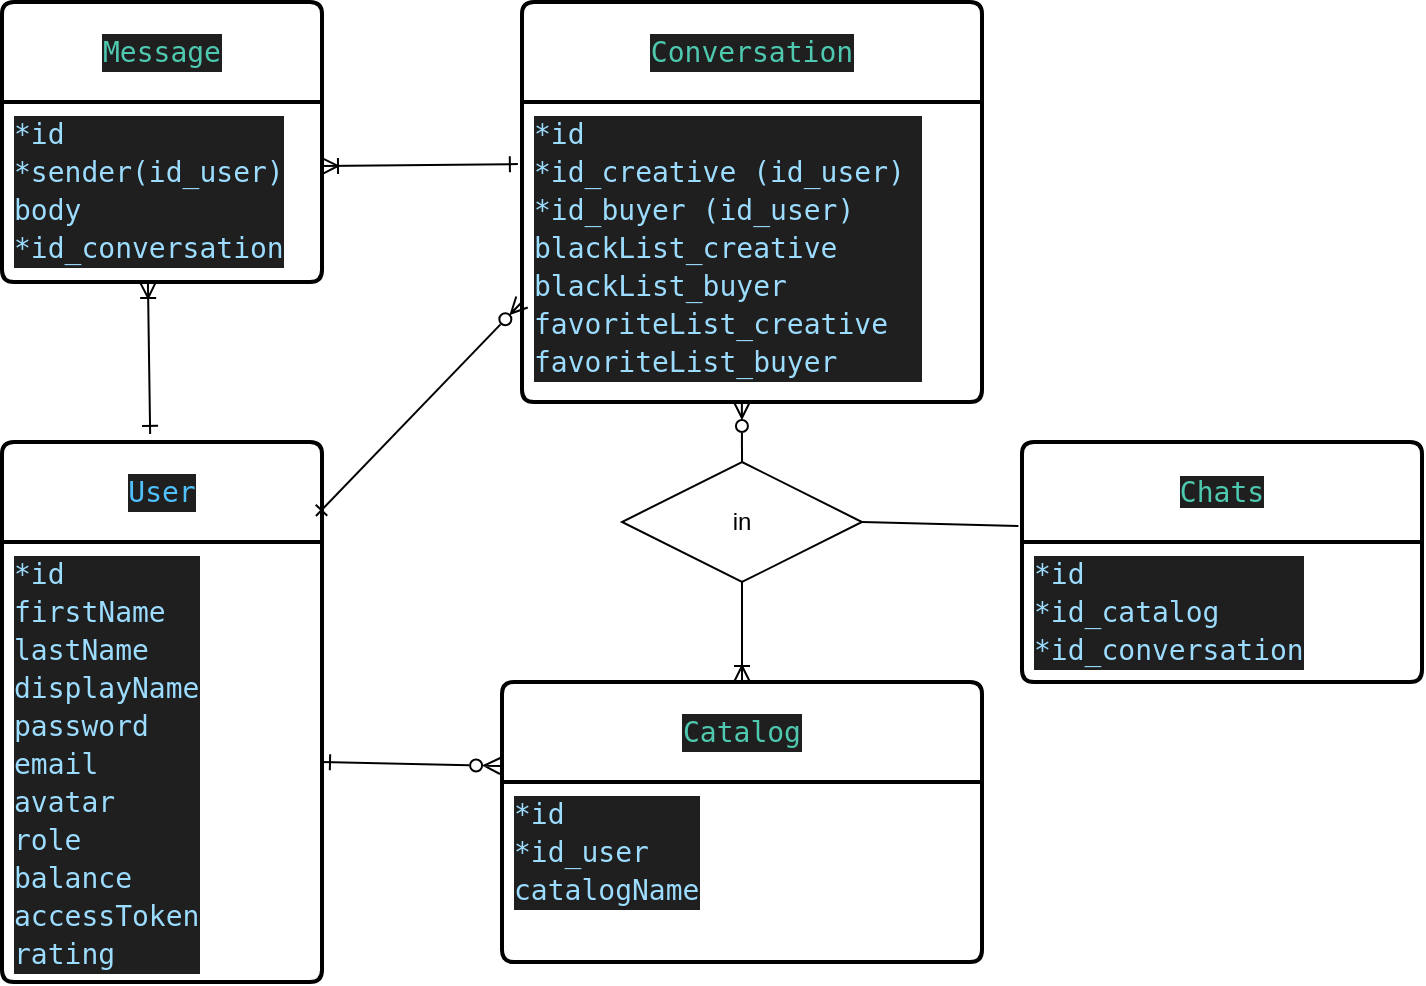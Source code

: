 <mxfile>
    <diagram id="aURCIgeWNbBNqDlR2eLN" name="Page-1">
        <mxGraphModel dx="1607" dy="1827" grid="1" gridSize="10" guides="1" tooltips="1" connect="1" arrows="1" fold="1" page="1" pageScale="1" pageWidth="827" pageHeight="1169" math="0" shadow="0">
            <root>
                <mxCell id="0"/>
                <mxCell id="1" parent="0"/>
                <mxCell id="2" value="&lt;div style=&quot;color: rgb(204, 204, 204); background-color: rgb(31, 31, 31); font-family: &amp;quot;Droid Sans Mono&amp;quot;, &amp;quot;monospace&amp;quot;, monospace; line-height: 19px; white-space: pre;&quot;&gt;&lt;span style=&quot;color: #4ec9b0;&quot;&gt;Message&lt;/span&gt;&lt;/div&gt;" style="swimlane;childLayout=stackLayout;horizontal=1;startSize=50;horizontalStack=0;rounded=1;fontSize=14;fontStyle=0;strokeWidth=2;resizeParent=0;resizeLast=1;shadow=0;dashed=0;align=center;arcSize=4;whiteSpace=wrap;html=1;" parent="1" vertex="1">
                    <mxGeometry x="-30" y="-40" width="160" height="140" as="geometry"/>
                </mxCell>
                <mxCell id="3" value="&lt;div style=&quot;color: rgb(204, 204, 204); background-color: rgb(31, 31, 31); font-family: &amp;quot;Droid Sans Mono&amp;quot;, &amp;quot;monospace&amp;quot;, monospace; font-size: 14px; line-height: 19px; white-space-collapse: preserve;&quot;&gt;&lt;span style=&quot;color: #9cdcfe;&quot;&gt;*id&lt;/span&gt;&lt;/div&gt;&lt;div style=&quot;color: rgb(204, 204, 204); background-color: rgb(31, 31, 31); font-family: &amp;quot;Droid Sans Mono&amp;quot;, &amp;quot;monospace&amp;quot;, monospace; font-size: 14px; line-height: 19px; white-space-collapse: preserve;&quot;&gt;&lt;span style=&quot;color: #9cdcfe;&quot;&gt;*sender(id_user)&lt;/span&gt;&lt;/div&gt;&lt;div style=&quot;color: rgb(204, 204, 204); background-color: rgb(31, 31, 31); font-family: &amp;quot;Droid Sans Mono&amp;quot;, &amp;quot;monospace&amp;quot;, monospace; font-size: 14px; line-height: 19px; white-space-collapse: preserve;&quot;&gt;&lt;span style=&quot;color: #9cdcfe;&quot;&gt;body&lt;/span&gt;&lt;/div&gt;&lt;div style=&quot;color: rgb(204, 204, 204); background-color: rgb(31, 31, 31); font-family: &amp;quot;Droid Sans Mono&amp;quot;, &amp;quot;monospace&amp;quot;, monospace; font-size: 14px; line-height: 19px; white-space-collapse: preserve;&quot;&gt;&lt;span style=&quot;color: #9cdcfe;&quot;&gt;*id_conversation&lt;/span&gt;&lt;/div&gt;" style="align=left;strokeColor=none;fillColor=none;spacingLeft=4;fontSize=12;verticalAlign=top;resizable=0;rotatable=0;part=1;html=1;" parent="2" vertex="1">
                    <mxGeometry y="50" width="160" height="90" as="geometry"/>
                </mxCell>
                <mxCell id="4" value="&lt;div style=&quot;color: rgb(204, 204, 204); background-color: rgb(31, 31, 31); font-family: &amp;quot;Droid Sans Mono&amp;quot;, &amp;quot;monospace&amp;quot;, monospace; line-height: 19px; white-space: pre;&quot;&gt;&lt;span style=&quot;color: #4fc1ff;&quot;&gt;User&lt;/span&gt;&lt;/div&gt;" style="swimlane;childLayout=stackLayout;horizontal=1;startSize=50;horizontalStack=0;rounded=1;fontSize=14;fontStyle=0;strokeWidth=2;resizeParent=0;resizeLast=1;shadow=0;dashed=0;align=center;arcSize=4;whiteSpace=wrap;html=1;" parent="1" vertex="1">
                    <mxGeometry x="-30" y="180" width="160" height="270" as="geometry"/>
                </mxCell>
                <mxCell id="5" value="&lt;div style=&quot;color: rgb(204, 204, 204); background-color: rgb(31, 31, 31); font-family: &amp;quot;Droid Sans Mono&amp;quot;, &amp;quot;monospace&amp;quot;, monospace; font-size: 14px; line-height: 19px; white-space-collapse: preserve;&quot;&gt;&lt;span style=&quot;color: #9cdcfe;&quot;&gt;*id&lt;/span&gt;&lt;/div&gt;&lt;div style=&quot;color: rgb(204, 204, 204); background-color: rgb(31, 31, 31); font-family: &amp;quot;Droid Sans Mono&amp;quot;, &amp;quot;monospace&amp;quot;, monospace; font-size: 14px; line-height: 19px; white-space-collapse: preserve;&quot;&gt;&lt;div style=&quot;color: rgb(204, 204, 204); line-height: 19px;&quot;&gt;&lt;span style=&quot;color: #9cdcfe;&quot;&gt;firstName&lt;/span&gt;&lt;/div&gt;&lt;div style=&quot;color: rgb(204, 204, 204); line-height: 19px;&quot;&gt;&lt;div style=&quot;color: rgb(204, 204, 204); line-height: 19px;&quot;&gt;&lt;span style=&quot;color: #9cdcfe;&quot;&gt;lastName&lt;/span&gt;&lt;/div&gt;&lt;div style=&quot;color: rgb(204, 204, 204); line-height: 19px;&quot;&gt;&lt;div style=&quot;color: rgb(204, 204, 204); line-height: 19px;&quot;&gt;&lt;span style=&quot;color: #9cdcfe;&quot;&gt;displayName&lt;/span&gt;&lt;/div&gt;&lt;div style=&quot;color: rgb(204, 204, 204); line-height: 19px;&quot;&gt;&lt;div style=&quot;color: rgb(204, 204, 204); line-height: 19px;&quot;&gt;&lt;span style=&quot;color: #9cdcfe;&quot;&gt;password&lt;/span&gt;&lt;/div&gt;&lt;div style=&quot;color: rgb(204, 204, 204); line-height: 19px;&quot;&gt;&lt;div style=&quot;color: rgb(204, 204, 204); line-height: 19px;&quot;&gt;&lt;span style=&quot;color: #9cdcfe;&quot;&gt;email&lt;/span&gt;&lt;/div&gt;&lt;div style=&quot;color: rgb(204, 204, 204); line-height: 19px;&quot;&gt;&lt;div style=&quot;color: rgb(204, 204, 204); line-height: 19px;&quot;&gt;&lt;span style=&quot;color: #9cdcfe;&quot;&gt;avatar&lt;/span&gt;&lt;/div&gt;&lt;div style=&quot;color: rgb(204, 204, 204); line-height: 19px;&quot;&gt;&lt;div style=&quot;color: rgb(204, 204, 204); line-height: 19px;&quot;&gt;&lt;span style=&quot;color: #9cdcfe;&quot;&gt;role&lt;/span&gt;&lt;/div&gt;&lt;div style=&quot;color: rgb(204, 204, 204); line-height: 19px;&quot;&gt;&lt;div style=&quot;color: rgb(204, 204, 204); line-height: 19px;&quot;&gt;&lt;span style=&quot;color: #9cdcfe;&quot;&gt;balance&lt;/span&gt;&lt;/div&gt;&lt;div style=&quot;color: rgb(204, 204, 204); line-height: 19px;&quot;&gt;&lt;div style=&quot;color: rgb(204, 204, 204); line-height: 19px;&quot;&gt;&lt;span style=&quot;color: #9cdcfe;&quot;&gt;accessToken&lt;/span&gt;&lt;/div&gt;&lt;div style=&quot;color: rgb(204, 204, 204); line-height: 19px;&quot;&gt;&lt;span style=&quot;color: #9cdcfe;&quot;&gt;rating&lt;/span&gt;&lt;/div&gt;&lt;/div&gt;&lt;/div&gt;&lt;/div&gt;&lt;/div&gt;&lt;/div&gt;&lt;/div&gt;&lt;/div&gt;&lt;/div&gt;&lt;/div&gt;" style="align=left;strokeColor=none;fillColor=none;spacingLeft=4;fontSize=12;verticalAlign=top;resizable=0;rotatable=0;part=1;html=1;" parent="4" vertex="1">
                    <mxGeometry y="50" width="160" height="220" as="geometry"/>
                </mxCell>
                <mxCell id="6" value="&lt;div style=&quot;color: rgb(204, 204, 204); background-color: rgb(31, 31, 31); font-family: &amp;quot;Droid Sans Mono&amp;quot;, &amp;quot;monospace&amp;quot;, monospace; line-height: 19px; white-space: pre;&quot;&gt;&lt;span style=&quot;color: #4ec9b0;&quot;&gt;Conversation&lt;/span&gt;&lt;/div&gt;" style="swimlane;childLayout=stackLayout;horizontal=1;startSize=50;horizontalStack=0;rounded=1;fontSize=14;fontStyle=0;strokeWidth=2;resizeParent=0;resizeLast=1;shadow=0;dashed=0;align=center;arcSize=4;whiteSpace=wrap;html=1;" parent="1" vertex="1">
                    <mxGeometry x="230" y="-40" width="230" height="200" as="geometry"/>
                </mxCell>
                <mxCell id="7" value="&lt;div style=&quot;background-color: rgb(31, 31, 31); font-family: &amp;quot;Droid Sans Mono&amp;quot;, &amp;quot;monospace&amp;quot;, monospace; font-size: 14px; line-height: 19px; white-space-collapse: preserve; color: rgb(204, 204, 204);&quot;&gt;&lt;font color=&quot;#9cdcfe&quot;&gt;*id&lt;/font&gt;&lt;/div&gt;&lt;div style=&quot;background-color: rgb(31, 31, 31); font-family: &amp;quot;Droid Sans Mono&amp;quot;, &amp;quot;monospace&amp;quot;, monospace; font-size: 14px; line-height: 19px; white-space-collapse: preserve; color: rgb(204, 204, 204);&quot;&gt;&lt;font color=&quot;#9cdcfe&quot;&gt;*id_creative &lt;/font&gt;&lt;span style=&quot;color: rgb(156, 220, 254);&quot;&gt;(id_user)&lt;/span&gt;&lt;span style=&quot;color: rgb(156, 220, 254);&quot;&gt; &lt;/span&gt;&lt;/div&gt;&lt;div style=&quot;background-color: rgb(31, 31, 31); font-family: &amp;quot;Droid Sans Mono&amp;quot;, &amp;quot;monospace&amp;quot;, monospace; font-size: 14px; line-height: 19px; white-space-collapse: preserve; color: rgb(204, 204, 204);&quot;&gt;&lt;span style=&quot;color: rgb(156, 220, 254);&quot;&gt;*id_buyer &lt;/span&gt;&lt;span style=&quot;color: rgb(156, 220, 254);&quot;&gt;(id_user)&lt;/span&gt;&lt;br&gt;&lt;/div&gt;&lt;div style=&quot;background-color: rgb(31, 31, 31); font-family: &amp;quot;Droid Sans Mono&amp;quot;, &amp;quot;monospace&amp;quot;, monospace; font-size: 14px; line-height: 19px; white-space-collapse: preserve; color: rgb(204, 204, 204);&quot;&gt;&lt;span style=&quot;color: rgb(156, 220, 254);&quot;&gt;blackList_creative&lt;br&gt;&lt;/span&gt;&lt;/div&gt;&lt;div style=&quot;background-color: rgb(31, 31, 31); font-family: &amp;quot;Droid Sans Mono&amp;quot;, &amp;quot;monospace&amp;quot;, monospace; font-size: 14px; line-height: 19px; white-space-collapse: preserve; color: rgb(204, 204, 204);&quot;&gt;&lt;span style=&quot;color: rgb(156, 220, 254);&quot;&gt;blackList_buyer&lt;br&gt;&lt;/span&gt;&lt;/div&gt;&lt;div style=&quot;background-color: rgb(31, 31, 31); font-family: &amp;quot;Droid Sans Mono&amp;quot;, &amp;quot;monospace&amp;quot;, monospace; font-size: 14px; line-height: 19px; white-space-collapse: preserve; color: rgb(204, 204, 204);&quot;&gt;&lt;span style=&quot;color: rgb(156, 220, 254);&quot;&gt;favoriteList_creative&lt;br&gt;&lt;/span&gt;&lt;/div&gt;&lt;div style=&quot;background-color: rgb(31, 31, 31); font-family: &amp;quot;Droid Sans Mono&amp;quot;, &amp;quot;monospace&amp;quot;, monospace; font-size: 14px; line-height: 19px; white-space-collapse: preserve; color: rgb(204, 204, 204);&quot;&gt;&lt;span style=&quot;color: rgb(156, 220, 254);&quot;&gt;favoriteList_buyer&lt;/span&gt;&lt;/div&gt;" style="align=left;strokeColor=none;fillColor=none;spacingLeft=4;fontSize=12;verticalAlign=top;resizable=0;rotatable=0;part=1;html=1;" parent="6" vertex="1">
                    <mxGeometry y="50" width="230" height="150" as="geometry"/>
                </mxCell>
                <mxCell id="8" value="&lt;div style=&quot;color: rgb(204, 204, 204); background-color: rgb(31, 31, 31); font-family: &amp;quot;Droid Sans Mono&amp;quot;, &amp;quot;monospace&amp;quot;, monospace; line-height: 19px; white-space: pre;&quot;&gt;&lt;span style=&quot;color: #4ec9b0;&quot;&gt;Catalog&lt;/span&gt;&lt;/div&gt;" style="swimlane;childLayout=stackLayout;horizontal=1;startSize=50;horizontalStack=0;rounded=1;fontSize=14;fontStyle=0;strokeWidth=2;resizeParent=0;resizeLast=1;shadow=0;dashed=0;align=center;arcSize=4;whiteSpace=wrap;html=1;" parent="1" vertex="1">
                    <mxGeometry x="220" y="300" width="240" height="140" as="geometry"/>
                </mxCell>
                <mxCell id="9" value="&lt;div style=&quot;color: rgb(204, 204, 204); background-color: rgb(31, 31, 31); font-family: &amp;quot;Droid Sans Mono&amp;quot;, &amp;quot;monospace&amp;quot;, monospace; font-size: 14px; line-height: 19px; white-space-collapse: preserve;&quot;&gt;&lt;span style=&quot;color: #9cdcfe;&quot;&gt;*id&lt;/span&gt;&lt;/div&gt;&lt;div style=&quot;color: rgb(204, 204, 204); background-color: rgb(31, 31, 31); font-family: &amp;quot;Droid Sans Mono&amp;quot;, &amp;quot;monospace&amp;quot;, monospace; font-size: 14px; line-height: 19px; white-space-collapse: preserve;&quot;&gt;&lt;span style=&quot;color: #9cdcfe;&quot;&gt;*id_user&lt;/span&gt;&lt;/div&gt;&lt;div style=&quot;color: rgb(204, 204, 204); background-color: rgb(31, 31, 31); font-family: &amp;quot;Droid Sans Mono&amp;quot;, &amp;quot;monospace&amp;quot;, monospace; font-size: 14px; line-height: 19px; white-space-collapse: preserve;&quot;&gt;&lt;span style=&quot;color: #9cdcfe;&quot;&gt;catalogName&lt;/span&gt;&lt;/div&gt;" style="align=left;strokeColor=none;fillColor=none;spacingLeft=4;fontSize=12;verticalAlign=top;resizable=0;rotatable=0;part=1;html=1;" parent="8" vertex="1">
                    <mxGeometry y="50" width="240" height="90" as="geometry"/>
                </mxCell>
                <mxCell id="13" value="" style="endArrow=ERone;html=1;rounded=0;exitX=-0.004;exitY=0.3;exitDx=0;exitDy=0;endFill=0;startArrow=ERzeroToMany;startFill=0;entryX=1;entryY=0.5;entryDx=0;entryDy=0;exitPerimeter=0;" parent="1" source="8" target="5" edge="1">
                    <mxGeometry relative="1" as="geometry">
                        <mxPoint x="230" y="300" as="sourcePoint"/>
                        <mxPoint x="360" y="335" as="targetPoint"/>
                    </mxGeometry>
                </mxCell>
                <mxCell id="15" value="" style="endArrow=ERoneToMany;html=1;rounded=0;endFill=0;startArrow=ERone;startFill=0;exitX=-0.009;exitY=0.207;exitDx=0;exitDy=0;entryX=1;entryY=0.356;entryDx=0;entryDy=0;entryPerimeter=0;exitPerimeter=0;" parent="1" edge="1" target="3" source="7">
                    <mxGeometry relative="1" as="geometry">
                        <mxPoint x="240" y="50" as="sourcePoint"/>
                        <mxPoint x="130" y="50" as="targetPoint"/>
                    </mxGeometry>
                </mxCell>
                <mxCell id="29" value="&lt;font face=&quot;Droid Sans Mono, monospace, monospace&quot; color=&quot;#4ec9b0&quot;&gt;&lt;span style=&quot;white-space: pre; background-color: rgb(31, 31, 31);&quot;&gt;Chats&lt;/span&gt;&lt;/font&gt;" style="swimlane;childLayout=stackLayout;horizontal=1;startSize=50;horizontalStack=0;rounded=1;fontSize=14;fontStyle=0;strokeWidth=2;resizeParent=0;resizeLast=1;shadow=0;dashed=0;align=center;arcSize=4;whiteSpace=wrap;html=1;" parent="1" vertex="1">
                    <mxGeometry x="480" y="180" width="200" height="120" as="geometry"/>
                </mxCell>
                <mxCell id="30" value="&lt;div style=&quot;color: rgb(204, 204, 204); white-space-collapse: preserve; background-color: rgb(31, 31, 31); font-family: &amp;quot;Droid Sans Mono&amp;quot;, &amp;quot;monospace&amp;quot;, monospace; font-size: 14px; line-height: 19px;&quot;&gt;&lt;span style=&quot;color: rgb(156, 220, 254);&quot;&gt;*id&lt;/span&gt;&lt;/div&gt;&lt;div style=&quot;color: rgb(204, 204, 204); white-space-collapse: preserve; background-color: rgb(31, 31, 31); font-family: &amp;quot;Droid Sans Mono&amp;quot;, &amp;quot;monospace&amp;quot;, monospace; font-size: 14px; line-height: 19px;&quot;&gt;&lt;span style=&quot;color: rgb(156, 220, 254);&quot;&gt;*id_catalog&lt;/span&gt;&lt;/div&gt;&lt;div style=&quot;color: rgb(204, 204, 204); white-space-collapse: preserve; background-color: rgb(31, 31, 31); font-family: &amp;quot;Droid Sans Mono&amp;quot;, &amp;quot;monospace&amp;quot;, monospace; font-size: 14px; line-height: 19px;&quot;&gt;&lt;span style=&quot;color: rgb(156, 220, 254);&quot;&gt;*id_conversation&lt;/span&gt;&lt;br&gt;&lt;/div&gt;" style="align=left;strokeColor=none;fillColor=none;spacingLeft=4;fontSize=12;verticalAlign=top;resizable=0;rotatable=0;part=1;html=1;" parent="29" vertex="1">
                    <mxGeometry y="50" width="200" height="70" as="geometry"/>
                </mxCell>
                <mxCell id="33" value="in" style="shape=rhombus;perimeter=rhombusPerimeter;whiteSpace=wrap;html=1;align=center;" parent="1" vertex="1">
                    <mxGeometry x="280" y="190" width="120" height="60" as="geometry"/>
                </mxCell>
                <mxCell id="35" value="" style="endArrow=none;html=1;rounded=0;exitX=1;exitY=0.5;exitDx=0;exitDy=0;entryX=-0.009;entryY=0.35;entryDx=0;entryDy=0;entryPerimeter=0;" parent="1" source="33" target="29" edge="1">
                    <mxGeometry relative="1" as="geometry">
                        <mxPoint x="120" y="200" as="sourcePoint"/>
                        <mxPoint x="280" y="200" as="targetPoint"/>
                    </mxGeometry>
                </mxCell>
                <mxCell id="37" value="" style="endArrow=ERzeroToMany;html=1;rounded=0;entryX=0.478;entryY=1;entryDx=0;entryDy=0;exitX=0.5;exitY=0;exitDx=0;exitDy=0;endFill=0;entryPerimeter=0;" parent="1" source="33" target="7" edge="1">
                    <mxGeometry relative="1" as="geometry">
                        <mxPoint x="390" y="270" as="sourcePoint"/>
                        <mxPoint x="550" y="270" as="targetPoint"/>
                    </mxGeometry>
                </mxCell>
                <mxCell id="38" value="" style="endArrow=ERoneToMany;html=1;rounded=0;exitX=0.5;exitY=1;exitDx=0;exitDy=0;entryX=0.5;entryY=0;entryDx=0;entryDy=0;endFill=0;" parent="1" source="33" target="8" edge="1">
                    <mxGeometry relative="1" as="geometry">
                        <mxPoint x="390" y="270" as="sourcePoint"/>
                        <mxPoint x="300" y="390" as="targetPoint"/>
                    </mxGeometry>
                </mxCell>
                <mxCell id="41" value="" style="endArrow=ERoneToMany;html=1;rounded=0;exitX=0.463;exitY=-0.015;exitDx=0;exitDy=0;endFill=0;startArrow=ERone;startFill=0;exitPerimeter=0;entryX=0.456;entryY=1;entryDx=0;entryDy=0;entryPerimeter=0;" parent="1" source="4" target="3" edge="1">
                    <mxGeometry relative="1" as="geometry">
                        <mxPoint x="220" y="200" as="sourcePoint"/>
                        <mxPoint x="46" y="140" as="targetPoint"/>
                    </mxGeometry>
                </mxCell>
                <mxCell id="47" value="" style="endArrow=ERzeroToMany;html=1;rounded=0;exitX=0.981;exitY=0.137;exitDx=0;exitDy=0;exitPerimeter=0;entryX=0;entryY=0.75;entryDx=0;entryDy=0;endFill=0;startArrow=ERone;startFill=0;" edge="1" parent="1" source="4" target="6">
                    <mxGeometry relative="1" as="geometry">
                        <mxPoint x="200" y="180" as="sourcePoint"/>
                        <mxPoint x="360" y="180" as="targetPoint"/>
                    </mxGeometry>
                </mxCell>
            </root>
        </mxGraphModel>
    </diagram>
</mxfile>